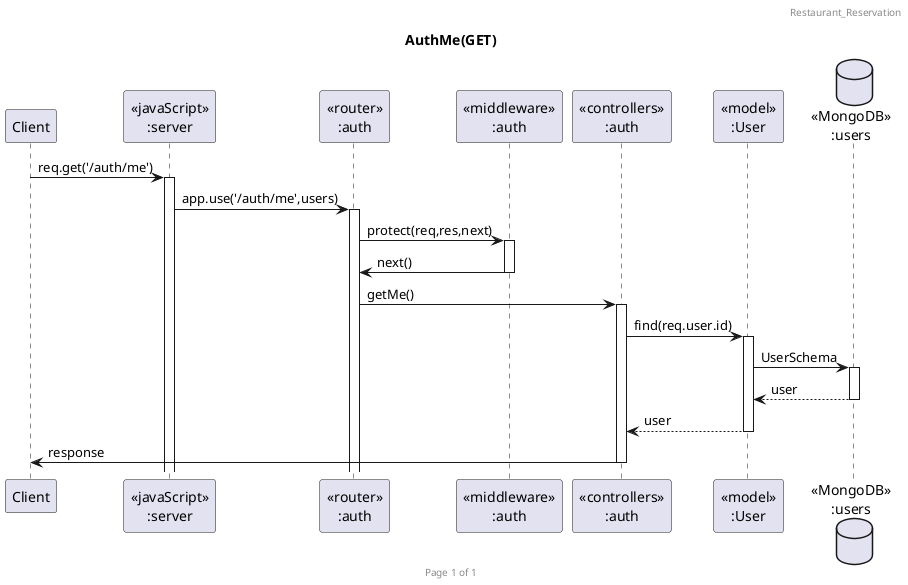 @startuml Restautrant AuthMe (GET)

header Restaurant_Reservation
footer Page %page% of %lastpage%
title "AuthMe(GET)"

participant "Client" as client
participant "<<javaScript>>\n:server" as server
participant "<<router>>\n:auth" as routerAuth
participant "<<middleware>>\n:auth" as middlewareAuth
participant "<<controllers>>\n:auth" as controllersAuth
participant "<<model>>\n:User" as modelUser
database "<<MongoDB>>\n:users" as UserDatabase

client->server ++:req.get('/auth/me')
server->routerAuth ++:app.use('/auth/me',users)
routerAuth->middlewareAuth ++:protect(req,res,next)
middlewareAuth->routerAuth --:next()
routerAuth -> controllersAuth ++:getMe()
controllersAuth->modelUser++:find(req.user.id)
modelUser ->UserDatabase ++: UserSchema
UserDatabase --> modelUser --: user
modelUser --> controllersAuth --:user
controllersAuth->client --:response

@enduml
